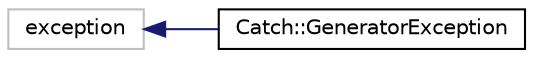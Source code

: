 digraph "Graphical Class Hierarchy"
{
  edge [fontname="Helvetica",fontsize="10",labelfontname="Helvetica",labelfontsize="10"];
  node [fontname="Helvetica",fontsize="10",shape=record];
  rankdir="LR";
  Node144 [label="exception",height=0.2,width=0.4,color="grey75", fillcolor="white", style="filled"];
  Node144 -> Node0 [dir="back",color="midnightblue",fontsize="10",style="solid",fontname="Helvetica"];
  Node0 [label="Catch::GeneratorException",height=0.2,width=0.4,color="black", fillcolor="white", style="filled",URL="$classCatch_1_1GeneratorException.html"];
}
